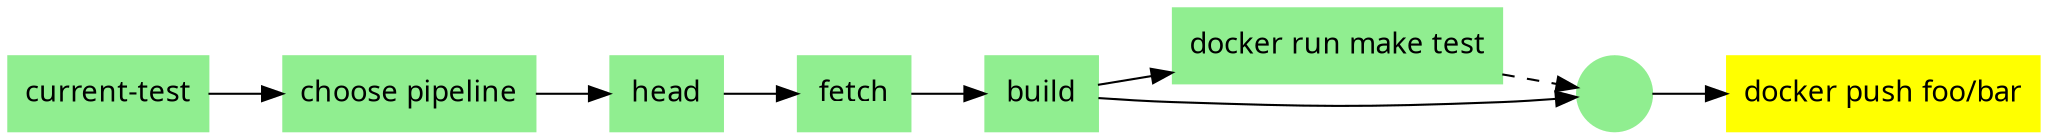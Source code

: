 digraph pipeline {
  graph [fontname="ui-system,sans-serif",bgcolor="transparent"]
  node [fontname="ui-system,sans-serif",shape="box"]
  edge [fontname="ui-system,sans-serif"]
  rankdir=LR
  n3 [label="current-test",color="#90ee90",fillcolor="#90ee90",style="filled",tooltip=" "]
  n2 [label="choose pipeline",color="#90ee90",fillcolor="#90ee90",style="filled",tooltip=" "]
  n8 [label="head",color="#90ee90",fillcolor="#90ee90",style="filled",tooltip=" "]
  n7 [label="fetch",color="#90ee90",fillcolor="#90ee90",style="filled",tooltip=" "]
  n6 [label="build",color="#90ee90",fillcolor="#90ee90",style="filled",tooltip=" "]
  n5 [label="docker run make test",color="#90ee90",fillcolor="#90ee90",style="filled",tooltip=" "]
  n4 [label="",color="#90ee90",fillcolor="#90ee90",style="filled",shape="circle",tooltip=" "]
  n1 [label="docker push foo/bar",color="#ffff00",fillcolor="#ffff00",style="filled",tooltip=" "]
  n4 -> n1
  n6 -> n4
  n5 -> n4 [style="dashed"]
  n6 -> n5
  n7 -> n6
  n8 -> n7
  n2 -> n8
  n3 -> n2
  }

